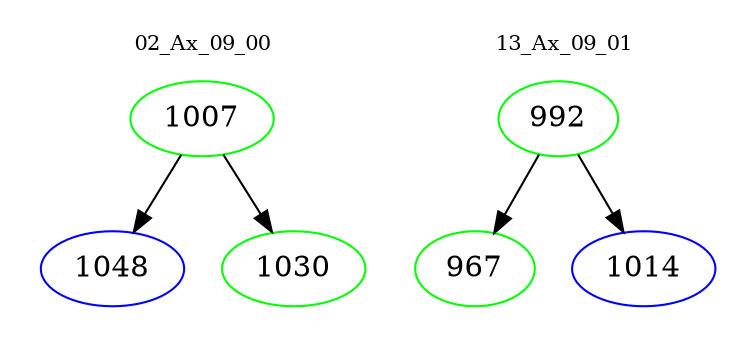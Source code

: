 digraph{
subgraph cluster_0 {
color = white
label = "02_Ax_09_00";
fontsize=10;
T0_1007 [label="1007", color="green"]
T0_1007 -> T0_1048 [color="black"]
T0_1048 [label="1048", color="blue"]
T0_1007 -> T0_1030 [color="black"]
T0_1030 [label="1030", color="green"]
}
subgraph cluster_1 {
color = white
label = "13_Ax_09_01";
fontsize=10;
T1_992 [label="992", color="green"]
T1_992 -> T1_967 [color="black"]
T1_967 [label="967", color="green"]
T1_992 -> T1_1014 [color="black"]
T1_1014 [label="1014", color="blue"]
}
}
